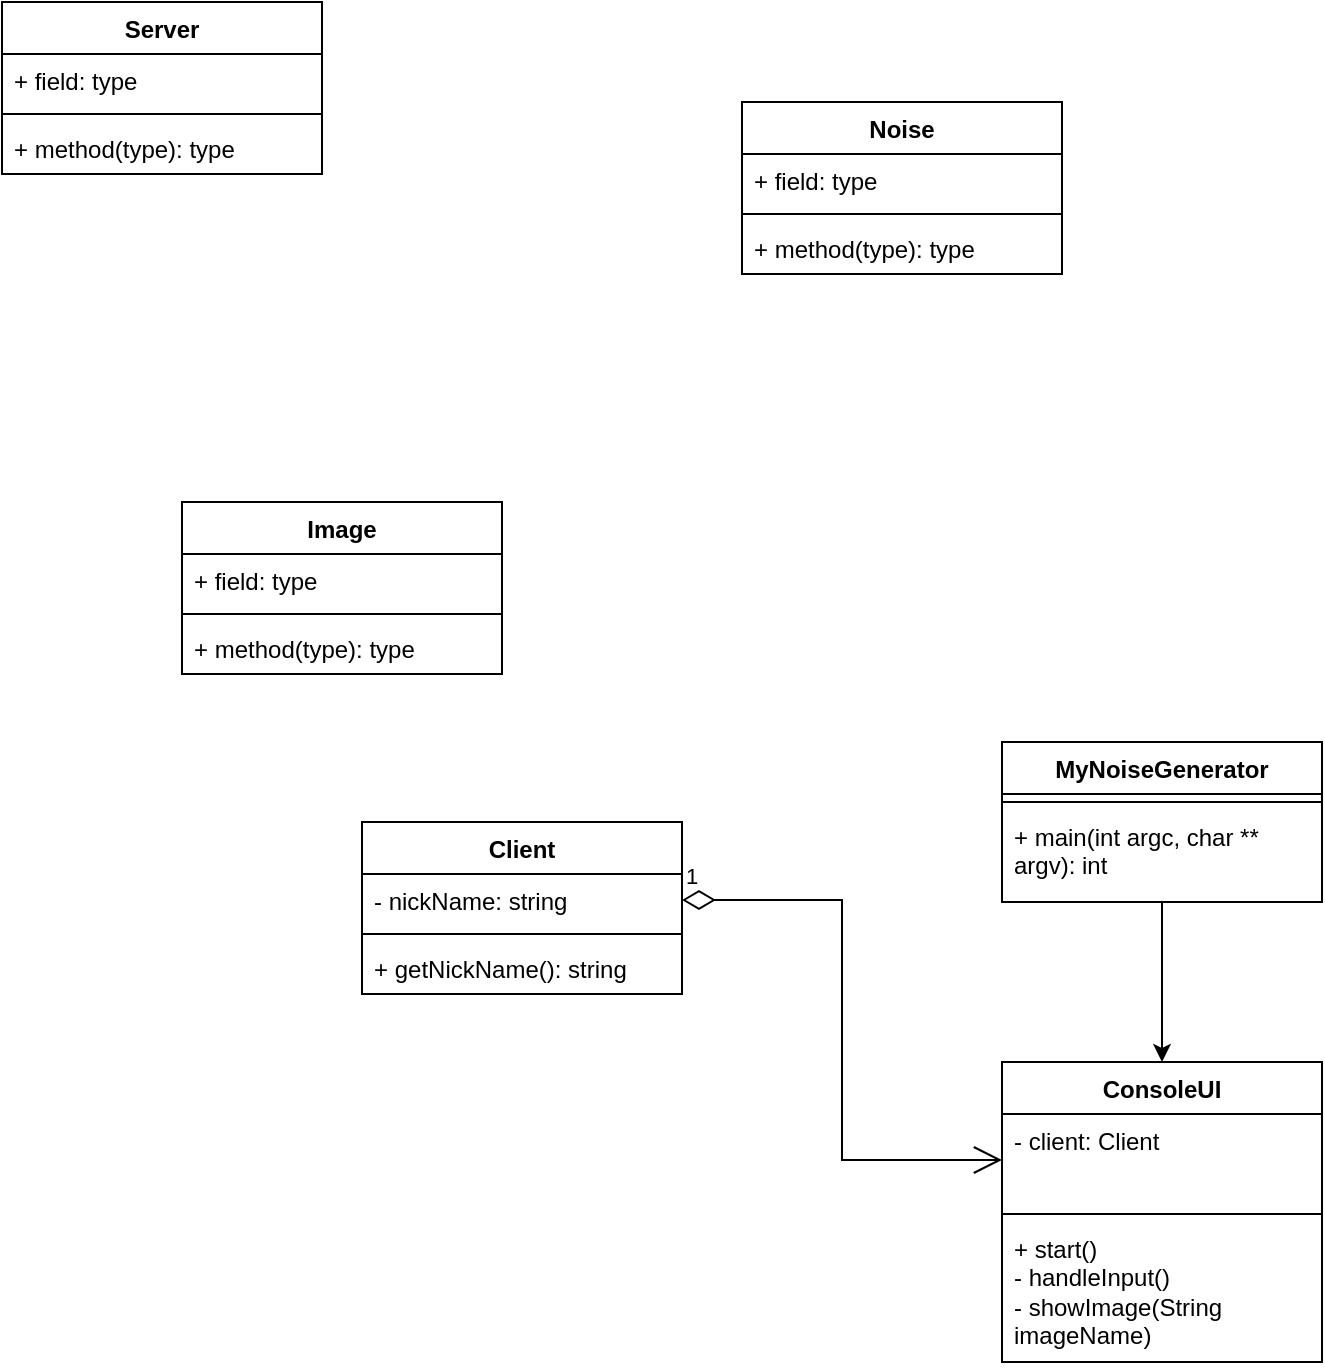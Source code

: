 <mxfile version="26.2.7">
  <diagram name="Сторінка-1" id="wl0ySWgKJ0EXE70eVNuT">
    <mxGraphModel dx="1298" dy="675" grid="1" gridSize="10" guides="1" tooltips="1" connect="1" arrows="1" fold="1" page="1" pageScale="1" pageWidth="827" pageHeight="1169" math="0" shadow="0">
      <root>
        <mxCell id="0" />
        <mxCell id="1" parent="0" />
        <mxCell id="0tagay3jpjcz-C09jIoU-8" value="" style="edgeStyle=orthogonalEdgeStyle;rounded=0;orthogonalLoop=1;jettySize=auto;html=1;" edge="1" parent="1" source="0tagay3jpjcz-C09jIoU-1" target="0tagay3jpjcz-C09jIoU-5">
          <mxGeometry relative="1" as="geometry" />
        </mxCell>
        <mxCell id="0tagay3jpjcz-C09jIoU-1" value="MyNoiseGenerator" style="swimlane;fontStyle=1;align=center;verticalAlign=top;childLayout=stackLayout;horizontal=1;startSize=26;horizontalStack=0;resizeParent=1;resizeParentMax=0;resizeLast=0;collapsible=1;marginBottom=0;whiteSpace=wrap;html=1;" vertex="1" parent="1">
          <mxGeometry x="520" y="390" width="160" height="80" as="geometry" />
        </mxCell>
        <mxCell id="0tagay3jpjcz-C09jIoU-3" value="" style="line;strokeWidth=1;fillColor=none;align=left;verticalAlign=middle;spacingTop=-1;spacingLeft=3;spacingRight=3;rotatable=0;labelPosition=right;points=[];portConstraint=eastwest;strokeColor=inherit;" vertex="1" parent="0tagay3jpjcz-C09jIoU-1">
          <mxGeometry y="26" width="160" height="8" as="geometry" />
        </mxCell>
        <mxCell id="0tagay3jpjcz-C09jIoU-4" value="+ main(int argc, char ** argv): int" style="text;strokeColor=none;fillColor=none;align=left;verticalAlign=top;spacingLeft=4;spacingRight=4;overflow=hidden;rotatable=0;points=[[0,0.5],[1,0.5]];portConstraint=eastwest;whiteSpace=wrap;html=1;" vertex="1" parent="0tagay3jpjcz-C09jIoU-1">
          <mxGeometry y="34" width="160" height="46" as="geometry" />
        </mxCell>
        <mxCell id="0tagay3jpjcz-C09jIoU-5" value="ConsoleUI" style="swimlane;fontStyle=1;align=center;verticalAlign=top;childLayout=stackLayout;horizontal=1;startSize=26;horizontalStack=0;resizeParent=1;resizeParentMax=0;resizeLast=0;collapsible=1;marginBottom=0;whiteSpace=wrap;html=1;" vertex="1" parent="1">
          <mxGeometry x="520" y="550" width="160" height="150" as="geometry" />
        </mxCell>
        <mxCell id="0tagay3jpjcz-C09jIoU-9" value="- client: Client" style="text;strokeColor=none;fillColor=none;align=left;verticalAlign=top;spacingLeft=4;spacingRight=4;overflow=hidden;rotatable=0;points=[[0,0.5],[1,0.5]];portConstraint=eastwest;whiteSpace=wrap;html=1;" vertex="1" parent="0tagay3jpjcz-C09jIoU-5">
          <mxGeometry y="26" width="160" height="46" as="geometry" />
        </mxCell>
        <mxCell id="0tagay3jpjcz-C09jIoU-6" value="" style="line;strokeWidth=1;fillColor=none;align=left;verticalAlign=middle;spacingTop=-1;spacingLeft=3;spacingRight=3;rotatable=0;labelPosition=right;points=[];portConstraint=eastwest;strokeColor=inherit;" vertex="1" parent="0tagay3jpjcz-C09jIoU-5">
          <mxGeometry y="72" width="160" height="8" as="geometry" />
        </mxCell>
        <mxCell id="0tagay3jpjcz-C09jIoU-7" value="+ start()&lt;div&gt;&lt;span style=&quot;background-color: transparent; color: light-dark(rgb(0, 0, 0), rgb(255, 255, 255));&quot;&gt;- handleInput()&lt;/span&gt;&lt;div&gt;- showImage(String imageName)&amp;nbsp;&lt;/div&gt;&lt;/div&gt;&lt;div&gt;&lt;br&gt;&lt;/div&gt;" style="text;strokeColor=none;fillColor=none;align=left;verticalAlign=top;spacingLeft=4;spacingRight=4;overflow=hidden;rotatable=0;points=[[0,0.5],[1,0.5]];portConstraint=eastwest;whiteSpace=wrap;html=1;" vertex="1" parent="0tagay3jpjcz-C09jIoU-5">
          <mxGeometry y="80" width="160" height="70" as="geometry" />
        </mxCell>
        <mxCell id="0tagay3jpjcz-C09jIoU-15" value="Image" style="swimlane;fontStyle=1;align=center;verticalAlign=top;childLayout=stackLayout;horizontal=1;startSize=26;horizontalStack=0;resizeParent=1;resizeParentMax=0;resizeLast=0;collapsible=1;marginBottom=0;whiteSpace=wrap;html=1;" vertex="1" parent="1">
          <mxGeometry x="110" y="270" width="160" height="86" as="geometry" />
        </mxCell>
        <mxCell id="0tagay3jpjcz-C09jIoU-16" value="+ field: type" style="text;strokeColor=none;fillColor=none;align=left;verticalAlign=top;spacingLeft=4;spacingRight=4;overflow=hidden;rotatable=0;points=[[0,0.5],[1,0.5]];portConstraint=eastwest;whiteSpace=wrap;html=1;" vertex="1" parent="0tagay3jpjcz-C09jIoU-15">
          <mxGeometry y="26" width="160" height="26" as="geometry" />
        </mxCell>
        <mxCell id="0tagay3jpjcz-C09jIoU-17" value="" style="line;strokeWidth=1;fillColor=none;align=left;verticalAlign=middle;spacingTop=-1;spacingLeft=3;spacingRight=3;rotatable=0;labelPosition=right;points=[];portConstraint=eastwest;strokeColor=inherit;" vertex="1" parent="0tagay3jpjcz-C09jIoU-15">
          <mxGeometry y="52" width="160" height="8" as="geometry" />
        </mxCell>
        <mxCell id="0tagay3jpjcz-C09jIoU-18" value="+ method(type): type" style="text;strokeColor=none;fillColor=none;align=left;verticalAlign=top;spacingLeft=4;spacingRight=4;overflow=hidden;rotatable=0;points=[[0,0.5],[1,0.5]];portConstraint=eastwest;whiteSpace=wrap;html=1;" vertex="1" parent="0tagay3jpjcz-C09jIoU-15">
          <mxGeometry y="60" width="160" height="26" as="geometry" />
        </mxCell>
        <mxCell id="0tagay3jpjcz-C09jIoU-19" value="Noise" style="swimlane;fontStyle=1;align=center;verticalAlign=top;childLayout=stackLayout;horizontal=1;startSize=26;horizontalStack=0;resizeParent=1;resizeParentMax=0;resizeLast=0;collapsible=1;marginBottom=0;whiteSpace=wrap;html=1;" vertex="1" parent="1">
          <mxGeometry x="390" y="70" width="160" height="86" as="geometry" />
        </mxCell>
        <mxCell id="0tagay3jpjcz-C09jIoU-20" value="+ field: type" style="text;strokeColor=none;fillColor=none;align=left;verticalAlign=top;spacingLeft=4;spacingRight=4;overflow=hidden;rotatable=0;points=[[0,0.5],[1,0.5]];portConstraint=eastwest;whiteSpace=wrap;html=1;" vertex="1" parent="0tagay3jpjcz-C09jIoU-19">
          <mxGeometry y="26" width="160" height="26" as="geometry" />
        </mxCell>
        <mxCell id="0tagay3jpjcz-C09jIoU-21" value="" style="line;strokeWidth=1;fillColor=none;align=left;verticalAlign=middle;spacingTop=-1;spacingLeft=3;spacingRight=3;rotatable=0;labelPosition=right;points=[];portConstraint=eastwest;strokeColor=inherit;" vertex="1" parent="0tagay3jpjcz-C09jIoU-19">
          <mxGeometry y="52" width="160" height="8" as="geometry" />
        </mxCell>
        <mxCell id="0tagay3jpjcz-C09jIoU-22" value="+ method(type): type" style="text;strokeColor=none;fillColor=none;align=left;verticalAlign=top;spacingLeft=4;spacingRight=4;overflow=hidden;rotatable=0;points=[[0,0.5],[1,0.5]];portConstraint=eastwest;whiteSpace=wrap;html=1;" vertex="1" parent="0tagay3jpjcz-C09jIoU-19">
          <mxGeometry y="60" width="160" height="26" as="geometry" />
        </mxCell>
        <mxCell id="0tagay3jpjcz-C09jIoU-23" value="Client" style="swimlane;fontStyle=1;align=center;verticalAlign=top;childLayout=stackLayout;horizontal=1;startSize=26;horizontalStack=0;resizeParent=1;resizeParentMax=0;resizeLast=0;collapsible=1;marginBottom=0;whiteSpace=wrap;html=1;" vertex="1" parent="1">
          <mxGeometry x="200" y="430" width="160" height="86" as="geometry" />
        </mxCell>
        <mxCell id="0tagay3jpjcz-C09jIoU-24" value="- nickName: string" style="text;strokeColor=none;fillColor=none;align=left;verticalAlign=top;spacingLeft=4;spacingRight=4;overflow=hidden;rotatable=0;points=[[0,0.5],[1,0.5]];portConstraint=eastwest;whiteSpace=wrap;html=1;" vertex="1" parent="0tagay3jpjcz-C09jIoU-23">
          <mxGeometry y="26" width="160" height="26" as="geometry" />
        </mxCell>
        <mxCell id="0tagay3jpjcz-C09jIoU-25" value="" style="line;strokeWidth=1;fillColor=none;align=left;verticalAlign=middle;spacingTop=-1;spacingLeft=3;spacingRight=3;rotatable=0;labelPosition=right;points=[];portConstraint=eastwest;strokeColor=inherit;" vertex="1" parent="0tagay3jpjcz-C09jIoU-23">
          <mxGeometry y="52" width="160" height="8" as="geometry" />
        </mxCell>
        <mxCell id="0tagay3jpjcz-C09jIoU-26" value="+ getNickName(): string" style="text;strokeColor=none;fillColor=none;align=left;verticalAlign=top;spacingLeft=4;spacingRight=4;overflow=hidden;rotatable=0;points=[[0,0.5],[1,0.5]];portConstraint=eastwest;whiteSpace=wrap;html=1;" vertex="1" parent="0tagay3jpjcz-C09jIoU-23">
          <mxGeometry y="60" width="160" height="26" as="geometry" />
        </mxCell>
        <mxCell id="0tagay3jpjcz-C09jIoU-27" value="Server" style="swimlane;fontStyle=1;align=center;verticalAlign=top;childLayout=stackLayout;horizontal=1;startSize=26;horizontalStack=0;resizeParent=1;resizeParentMax=0;resizeLast=0;collapsible=1;marginBottom=0;whiteSpace=wrap;html=1;" vertex="1" parent="1">
          <mxGeometry x="20" y="20" width="160" height="86" as="geometry" />
        </mxCell>
        <mxCell id="0tagay3jpjcz-C09jIoU-28" value="+ field: type" style="text;strokeColor=none;fillColor=none;align=left;verticalAlign=top;spacingLeft=4;spacingRight=4;overflow=hidden;rotatable=0;points=[[0,0.5],[1,0.5]];portConstraint=eastwest;whiteSpace=wrap;html=1;" vertex="1" parent="0tagay3jpjcz-C09jIoU-27">
          <mxGeometry y="26" width="160" height="26" as="geometry" />
        </mxCell>
        <mxCell id="0tagay3jpjcz-C09jIoU-29" value="" style="line;strokeWidth=1;fillColor=none;align=left;verticalAlign=middle;spacingTop=-1;spacingLeft=3;spacingRight=3;rotatable=0;labelPosition=right;points=[];portConstraint=eastwest;strokeColor=inherit;" vertex="1" parent="0tagay3jpjcz-C09jIoU-27">
          <mxGeometry y="52" width="160" height="8" as="geometry" />
        </mxCell>
        <mxCell id="0tagay3jpjcz-C09jIoU-30" value="+ method(type): type" style="text;strokeColor=none;fillColor=none;align=left;verticalAlign=top;spacingLeft=4;spacingRight=4;overflow=hidden;rotatable=0;points=[[0,0.5],[1,0.5]];portConstraint=eastwest;whiteSpace=wrap;html=1;" vertex="1" parent="0tagay3jpjcz-C09jIoU-27">
          <mxGeometry y="60" width="160" height="26" as="geometry" />
        </mxCell>
        <mxCell id="0tagay3jpjcz-C09jIoU-31" value="1" style="endArrow=open;html=1;endSize=12;startArrow=diamondThin;startSize=14;startFill=0;edgeStyle=orthogonalEdgeStyle;align=left;verticalAlign=bottom;rounded=0;entryX=0;entryY=0.5;entryDx=0;entryDy=0;exitX=1;exitY=0.5;exitDx=0;exitDy=0;" edge="1" parent="1" source="0tagay3jpjcz-C09jIoU-24" target="0tagay3jpjcz-C09jIoU-9">
          <mxGeometry x="-1" y="3" relative="1" as="geometry">
            <mxPoint x="260" y="580" as="sourcePoint" />
            <mxPoint x="420" y="580" as="targetPoint" />
          </mxGeometry>
        </mxCell>
      </root>
    </mxGraphModel>
  </diagram>
</mxfile>
